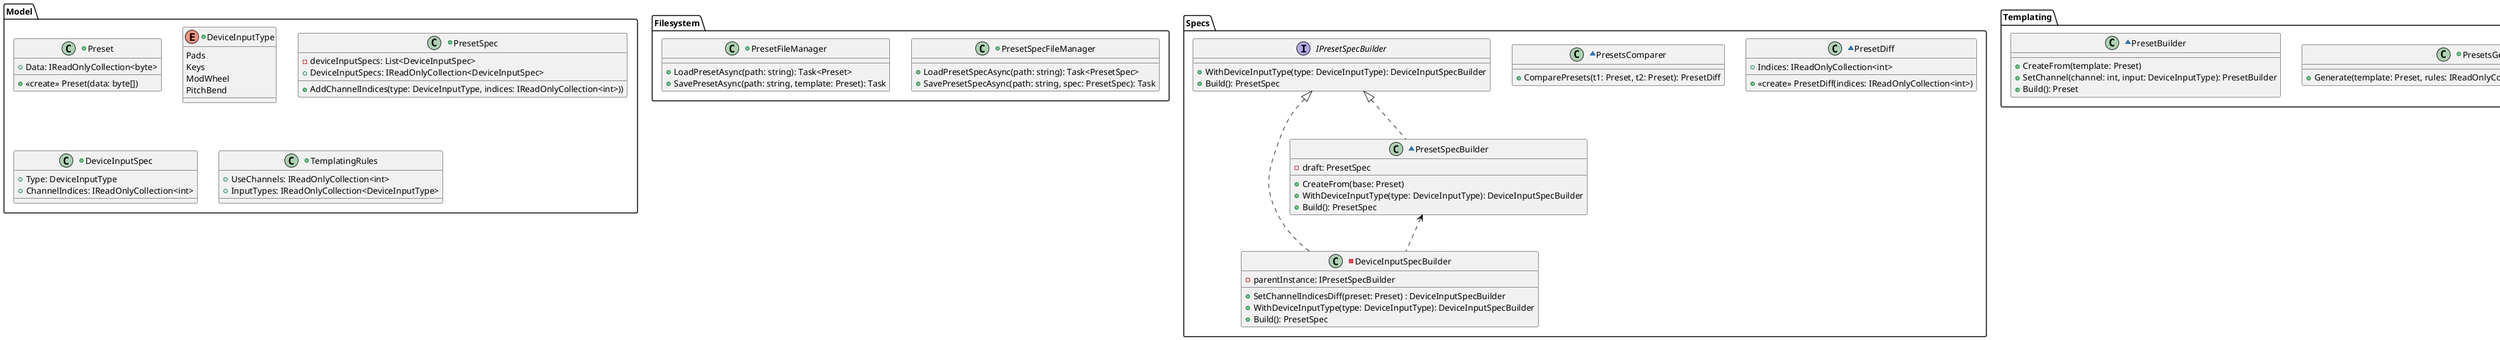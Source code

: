 @startuml

package Model {
    +class Preset {
     + Data: IReadOnlyCollection<byte>
     + <<create>> Preset(data: byte[])
    }
    
    +enum DeviceInputType {
     Pads
     Keys
     ModWheel
     PitchBend
    }
    
    +class PresetSpec {
     - deviceInputSpecs: List<DeviceInputSpec>
     + DeviceInputSpecs: IReadOnlyCollection<DeviceInputSpec>
     + AddChannelIndices(type: DeviceInputType, indices: IReadOnlyCollection<int>))
    }
    
    +class DeviceInputSpec {
     + Type: DeviceInputType
     + ChannelIndices: IReadOnlyCollection<int>
    }
    
    +class TemplatingRules {
     + UseChannels: IReadOnlyCollection<int>
     + InputTypes: IReadOnlyCollection<DeviceInputType>
    }
}

package Filesystem {    
    +class PresetSpecFileManager {
     + LoadPresetSpecAsync(path: string): Task<PresetSpec>
     + SavePresetSpecAsync(path: string, spec: PresetSpec): Task
    }
    
    +class PresetFileManager {
     + LoadPresetAsync(path: string): Task<Preset>
     + SavePresetAsync(path: string, template: Preset): Task
    }
}

package Specs {    
    ~class PresetDiff {
     + Indices: IReadOnlyCollection<int>
     + <<create>> PresetDiff(indices: IReadOnlyCollection<int>)
    }
    
    ~class PresetsComparer {
     + ComparePresets(t1: Preset, t2: Preset): PresetDiff
    }
    
    interface IPresetSpecBuilder {
     + WithDeviceInputType(type: DeviceInputType): DeviceInputSpecBuilder
     + Build(): PresetSpec
    }
     
    -class DeviceInputSpecBuilder implements IPresetSpecBuilder {
     - parentInstance: IPresetSpecBuilder
     + SetChannelIndicesDiff(preset: Preset) : DeviceInputSpecBuilder
     + WithDeviceInputType(type: DeviceInputType): DeviceInputSpecBuilder
     + Build(): PresetSpec
    }
    
    ~class PresetSpecBuilder implements IPresetSpecBuilder {    
     - draft: PresetSpec 
     + CreateFrom(base: Preset)
     + WithDeviceInputType(type: DeviceInputType): DeviceInputSpecBuilder
     + Build(): PresetSpec
    }
    
    PresetSpecBuilder <.. DeviceInputSpecBuilder
}

package Templating {    
    +class PresetsGenerator {
     + Generate(template: Preset, rules: IReadOnlyCollection<TemplatingRules>): List<Preset>
    }
    
    ~class PresetBuilder {
     + CreateFrom(template: Preset)
     + SetChannel(channel: int, input: DeviceInputType): PresetBuilder
     + Build(): Preset
    }
}

@enduml